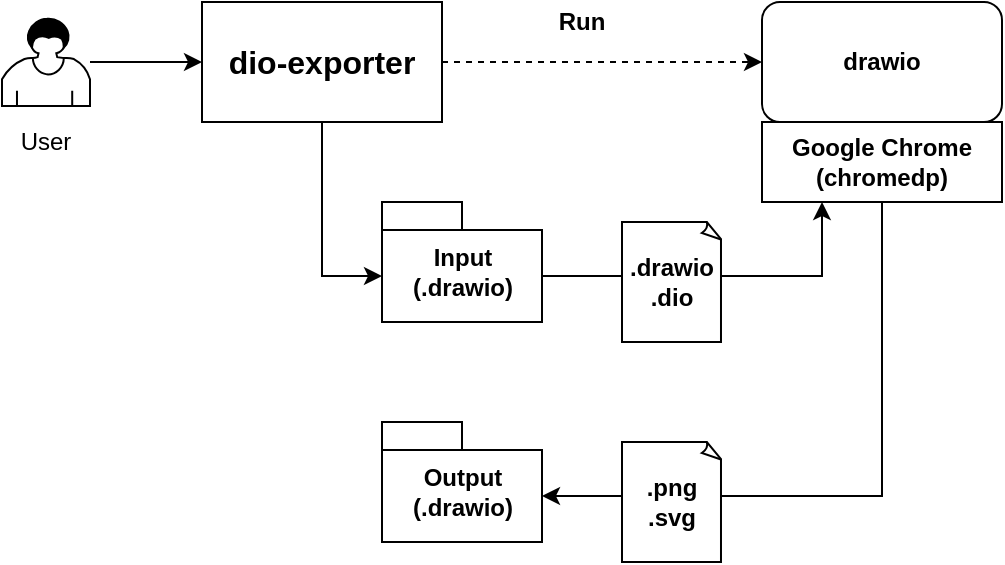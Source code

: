 <mxfile version="13.1.3">
    <diagram id="6hGFLwfOUW9BJ-s0fimq" name="Page-1">
        <mxGraphModel dx="852" dy="540" grid="1" gridSize="10" guides="1" tooltips="1" connect="1" arrows="1" fold="1" page="1" pageScale="1" pageWidth="827" pageHeight="1169" math="0" shadow="0">
            <root>
                <mxCell id="0"/>
                <mxCell id="1" parent="0"/>
                <mxCell id="11" style="edgeStyle=orthogonalEdgeStyle;rounded=0;orthogonalLoop=1;jettySize=auto;html=1;exitX=1;exitY=0.5;exitDx=0;exitDy=0;entryX=0;entryY=0.5;entryDx=0;entryDy=0;dashed=1;fontStyle=1" edge="1" parent="1" source="2" target="4">
                    <mxGeometry relative="1" as="geometry"/>
                </mxCell>
                <mxCell id="13" style="edgeStyle=orthogonalEdgeStyle;rounded=0;orthogonalLoop=1;jettySize=auto;html=1;exitX=0.5;exitY=1;exitDx=0;exitDy=0;entryX=0;entryY=0;entryDx=0;entryDy=37;entryPerimeter=0;fontStyle=1" edge="1" parent="1" source="2" target="3">
                    <mxGeometry relative="1" as="geometry"/>
                </mxCell>
                <mxCell id="2" value="dio-exporter" style="rounded=0;whiteSpace=wrap;html=1;fontStyle=1;fontSize=16;" vertex="1" parent="1">
                    <mxGeometry x="230" y="180" width="120" height="60" as="geometry"/>
                </mxCell>
                <mxCell id="7" style="edgeStyle=orthogonalEdgeStyle;rounded=0;orthogonalLoop=1;jettySize=auto;html=1;exitX=0;exitY=0;exitDx=80;exitDy=37;exitPerimeter=0;entryX=0.25;entryY=1;entryDx=0;entryDy=0;fontStyle=1" edge="1" parent="1" source="3" target="14">
                    <mxGeometry relative="1" as="geometry"/>
                </mxCell>
                <mxCell id="3" value="Input&lt;br&gt;(.drawio)" style="shape=folder;fontStyle=1;spacingTop=10;tabWidth=40;tabHeight=14;tabPosition=left;html=1;" vertex="1" parent="1">
                    <mxGeometry x="320" y="280" width="80" height="60" as="geometry"/>
                </mxCell>
                <mxCell id="4" value="drawio" style="rounded=1;whiteSpace=wrap;html=1;fontStyle=1" vertex="1" parent="1">
                    <mxGeometry x="510" y="180" width="120" height="60" as="geometry"/>
                </mxCell>
                <mxCell id="5" value="Output&lt;br&gt;(.drawio)" style="shape=folder;fontStyle=1;spacingTop=10;tabWidth=40;tabHeight=14;tabPosition=left;html=1;" vertex="1" parent="1">
                    <mxGeometry x="320" y="390" width="80" height="60" as="geometry"/>
                </mxCell>
                <mxCell id="6" value=".drawio&lt;br&gt;.dio" style="whiteSpace=wrap;html=1;shape=mxgraph.basic.document;fontStyle=1" vertex="1" parent="1">
                    <mxGeometry x="440" y="290" width="50" height="60" as="geometry"/>
                </mxCell>
                <mxCell id="10" style="edgeStyle=orthogonalEdgeStyle;rounded=0;orthogonalLoop=1;jettySize=auto;html=1;exitX=0.5;exitY=1;exitDx=0;exitDy=0;entryX=0;entryY=0;entryDx=80;entryDy=37;entryPerimeter=0;fontStyle=1" edge="1" parent="1" source="14" target="5">
                    <mxGeometry relative="1" as="geometry">
                        <mxPoint x="570" y="240" as="sourcePoint"/>
                        <mxPoint x="400" y="427" as="targetPoint"/>
                    </mxGeometry>
                </mxCell>
                <mxCell id="9" value=".png&lt;br&gt;.svg" style="whiteSpace=wrap;html=1;shape=mxgraph.basic.document;fontStyle=1" vertex="1" parent="1">
                    <mxGeometry x="440" y="400" width="50" height="60" as="geometry"/>
                </mxCell>
                <mxCell id="12" value="Run" style="text;html=1;strokeColor=none;fillColor=none;align=center;verticalAlign=middle;whiteSpace=wrap;rounded=0;fontStyle=1" vertex="1" parent="1">
                    <mxGeometry x="400" y="180" width="40" height="20" as="geometry"/>
                </mxCell>
                <mxCell id="14" value="Google Chrome&lt;br&gt;(chromedp)" style="rounded=0;whiteSpace=wrap;html=1;fontStyle=1" vertex="1" parent="1">
                    <mxGeometry x="510" y="240" width="120" height="40" as="geometry"/>
                </mxCell>
                <mxCell id="16" style="edgeStyle=orthogonalEdgeStyle;rounded=0;orthogonalLoop=1;jettySize=auto;html=1;entryX=0;entryY=0.5;entryDx=0;entryDy=0;" edge="1" parent="1" source="21" target="2">
                    <mxGeometry relative="1" as="geometry">
                        <mxPoint x="150" y="200" as="sourcePoint"/>
                    </mxGeometry>
                </mxCell>
                <mxCell id="21" value="" style="shape=mxgraph.bpmn.user_task;html=1;outlineConnect=0;" vertex="1" parent="1">
                    <mxGeometry x="130" y="188" width="44" height="44" as="geometry"/>
                </mxCell>
                <mxCell id="22" value="User" style="text;html=1;strokeColor=none;fillColor=none;align=center;verticalAlign=middle;whiteSpace=wrap;rounded=0;" vertex="1" parent="1">
                    <mxGeometry x="132" y="240" width="40" height="20" as="geometry"/>
                </mxCell>
            </root>
        </mxGraphModel>
    </diagram>
</mxfile>